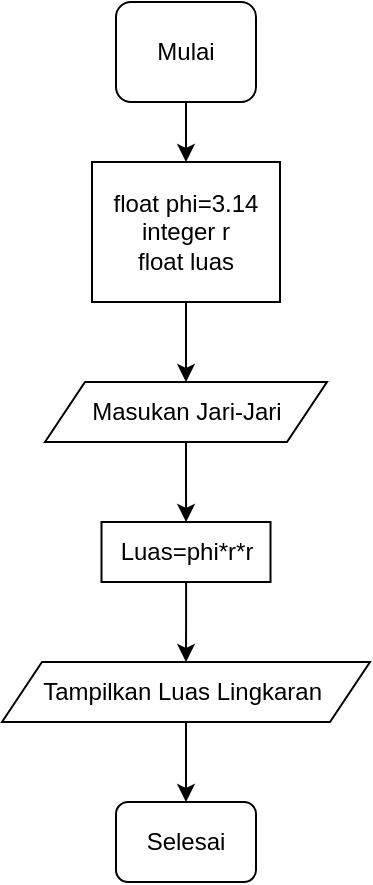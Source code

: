 <mxfile version="13.9.8" type="github">
  <diagram id="C5RBs43oDa-KdzZeNtuy" name="Page-1">
    <mxGraphModel dx="868" dy="520" grid="1" gridSize="10" guides="1" tooltips="1" connect="1" arrows="1" fold="1" page="1" pageScale="1" pageWidth="827" pageHeight="1169" math="0" shadow="0">
      <root>
        <mxCell id="WIyWlLk6GJQsqaUBKTNV-0" />
        <mxCell id="WIyWlLk6GJQsqaUBKTNV-1" parent="WIyWlLk6GJQsqaUBKTNV-0" />
        <mxCell id="nkLj3dZwLixB2pfgYJTC-7" value="" style="edgeStyle=orthogonalEdgeStyle;rounded=0;orthogonalLoop=1;jettySize=auto;html=1;" edge="1" parent="WIyWlLk6GJQsqaUBKTNV-1" source="nkLj3dZwLixB2pfgYJTC-2" target="nkLj3dZwLixB2pfgYJTC-6">
          <mxGeometry relative="1" as="geometry" />
        </mxCell>
        <mxCell id="nkLj3dZwLixB2pfgYJTC-2" value="float phi=3.14&lt;br&gt;integer r&lt;br&gt;float luas" style="rounded=0;whiteSpace=wrap;html=1;" vertex="1" parent="WIyWlLk6GJQsqaUBKTNV-1">
          <mxGeometry x="367" y="160" width="94" height="70" as="geometry" />
        </mxCell>
        <mxCell id="nkLj3dZwLixB2pfgYJTC-5" value="" style="edgeStyle=orthogonalEdgeStyle;rounded=0;orthogonalLoop=1;jettySize=auto;html=1;" edge="1" parent="WIyWlLk6GJQsqaUBKTNV-1" source="nkLj3dZwLixB2pfgYJTC-4" target="nkLj3dZwLixB2pfgYJTC-2">
          <mxGeometry relative="1" as="geometry" />
        </mxCell>
        <mxCell id="nkLj3dZwLixB2pfgYJTC-4" value="Mulai" style="rounded=1;whiteSpace=wrap;html=1;" vertex="1" parent="WIyWlLk6GJQsqaUBKTNV-1">
          <mxGeometry x="379" y="80" width="70" height="50" as="geometry" />
        </mxCell>
        <mxCell id="nkLj3dZwLixB2pfgYJTC-9" value="" style="edgeStyle=orthogonalEdgeStyle;rounded=0;orthogonalLoop=1;jettySize=auto;html=1;" edge="1" parent="WIyWlLk6GJQsqaUBKTNV-1" source="nkLj3dZwLixB2pfgYJTC-6" target="nkLj3dZwLixB2pfgYJTC-8">
          <mxGeometry relative="1" as="geometry" />
        </mxCell>
        <mxCell id="nkLj3dZwLixB2pfgYJTC-6" value="Masukan Jari-Jari" style="shape=parallelogram;perimeter=parallelogramPerimeter;whiteSpace=wrap;html=1;fixedSize=1;rounded=0;" vertex="1" parent="WIyWlLk6GJQsqaUBKTNV-1">
          <mxGeometry x="343.5" y="270" width="141" height="30" as="geometry" />
        </mxCell>
        <mxCell id="nkLj3dZwLixB2pfgYJTC-12" value="" style="edgeStyle=orthogonalEdgeStyle;rounded=0;orthogonalLoop=1;jettySize=auto;html=1;" edge="1" parent="WIyWlLk6GJQsqaUBKTNV-1" source="nkLj3dZwLixB2pfgYJTC-8" target="nkLj3dZwLixB2pfgYJTC-11">
          <mxGeometry relative="1" as="geometry" />
        </mxCell>
        <mxCell id="nkLj3dZwLixB2pfgYJTC-8" value="Luas=phi*r*r" style="whiteSpace=wrap;html=1;rounded=0;" vertex="1" parent="WIyWlLk6GJQsqaUBKTNV-1">
          <mxGeometry x="371.75" y="340" width="84.5" height="30" as="geometry" />
        </mxCell>
        <mxCell id="nkLj3dZwLixB2pfgYJTC-20" value="" style="edgeStyle=orthogonalEdgeStyle;rounded=0;orthogonalLoop=1;jettySize=auto;html=1;" edge="1" parent="WIyWlLk6GJQsqaUBKTNV-1" source="nkLj3dZwLixB2pfgYJTC-11" target="nkLj3dZwLixB2pfgYJTC-19">
          <mxGeometry relative="1" as="geometry" />
        </mxCell>
        <mxCell id="nkLj3dZwLixB2pfgYJTC-11" value="Tampilkan Luas Lingkaran&amp;nbsp;" style="shape=parallelogram;perimeter=parallelogramPerimeter;whiteSpace=wrap;html=1;fixedSize=1;rounded=0;" vertex="1" parent="WIyWlLk6GJQsqaUBKTNV-1">
          <mxGeometry x="322" y="410" width="184" height="30" as="geometry" />
        </mxCell>
        <mxCell id="nkLj3dZwLixB2pfgYJTC-19" value="Selesai" style="rounded=1;whiteSpace=wrap;html=1;" vertex="1" parent="WIyWlLk6GJQsqaUBKTNV-1">
          <mxGeometry x="379" y="480" width="70" height="40" as="geometry" />
        </mxCell>
      </root>
    </mxGraphModel>
  </diagram>
</mxfile>
